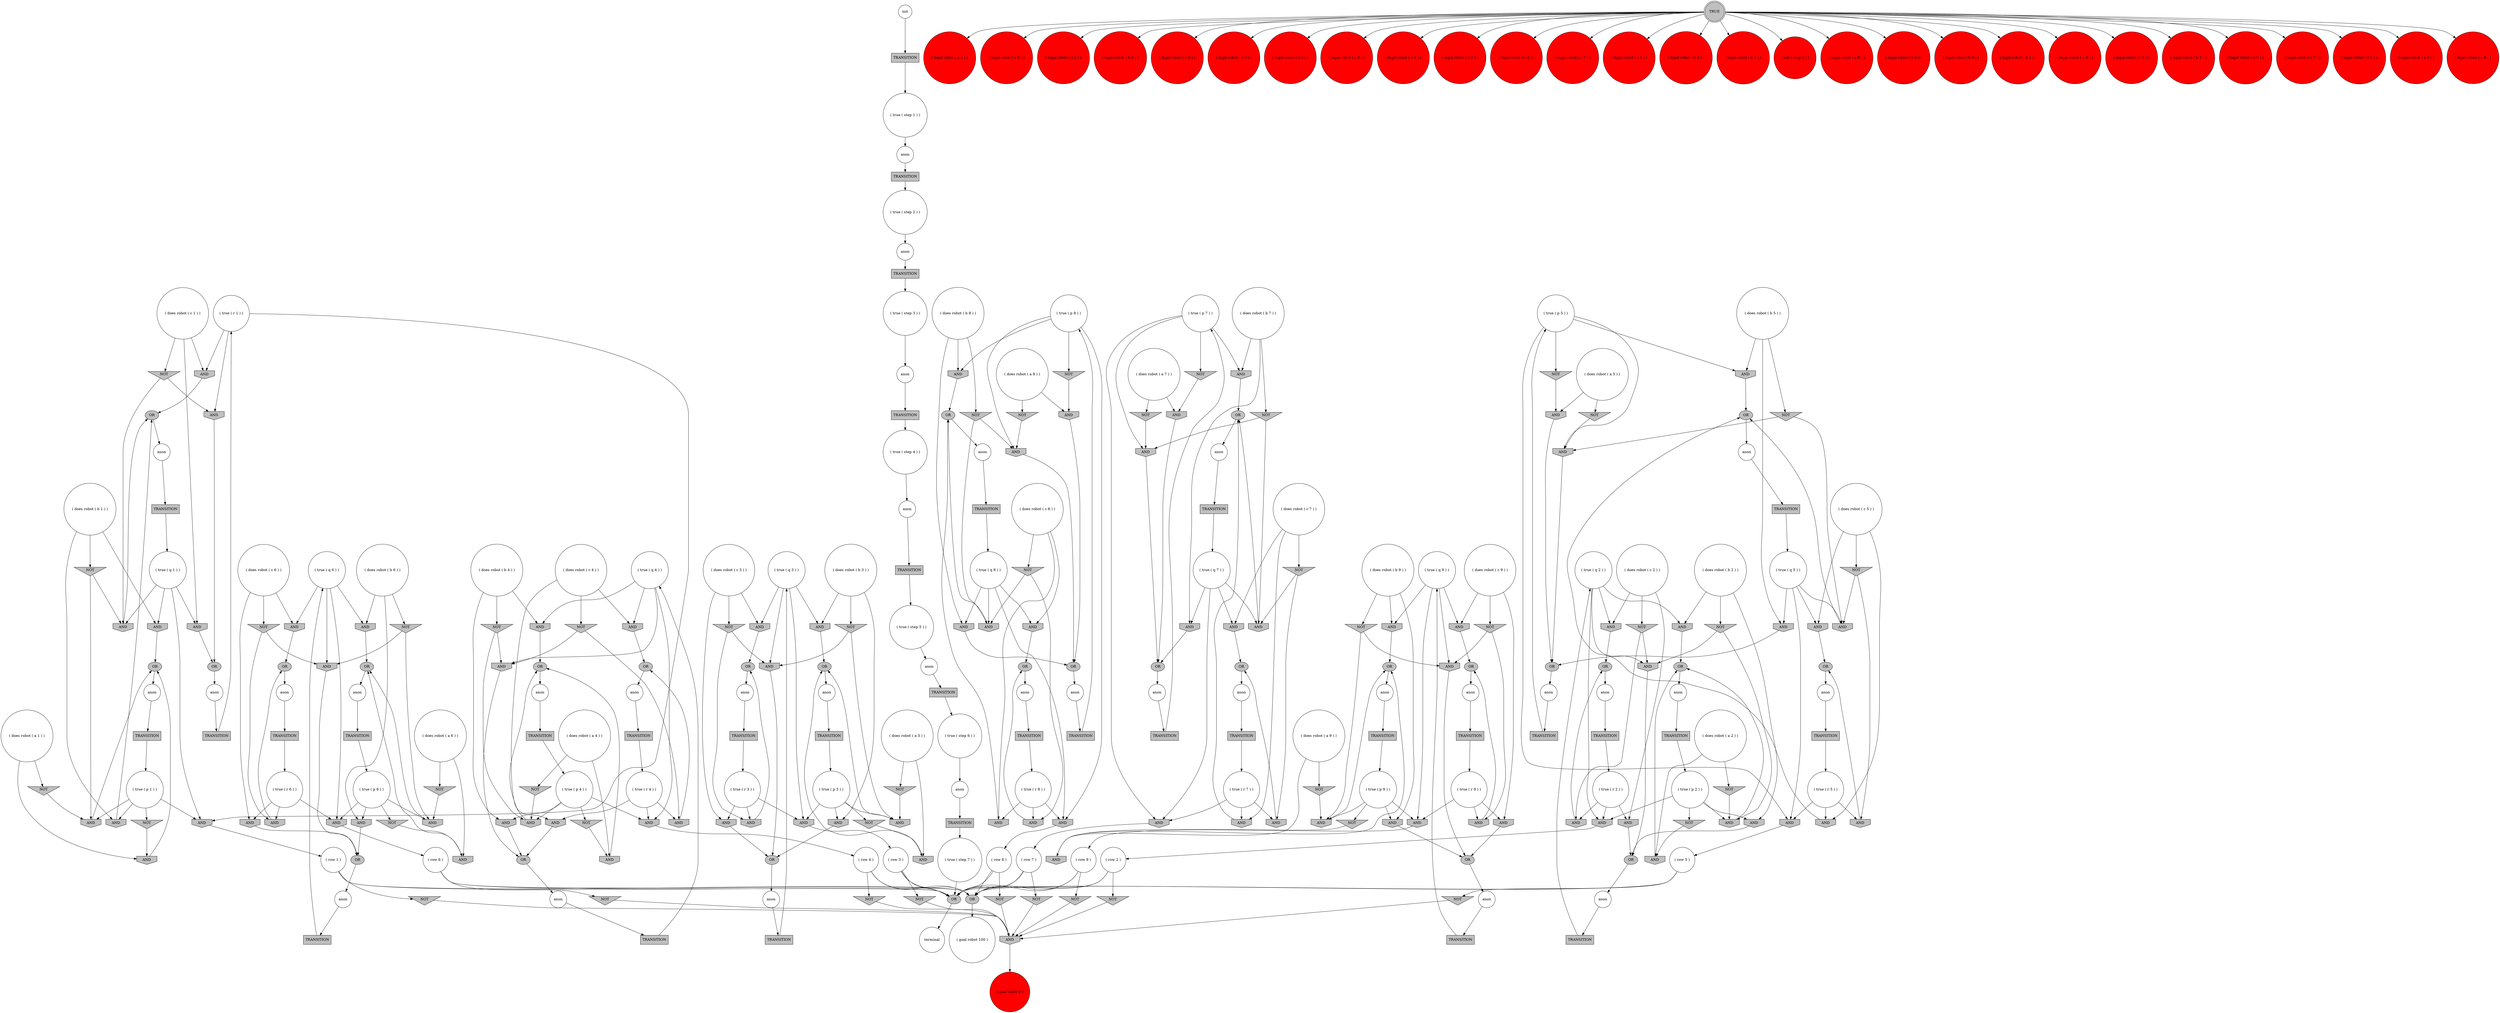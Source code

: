 digraph propNet
{
	"@5d4aa6eb"[shape=circle, style= filled, fillcolor=white, label="( row 5 )"]; "@5d4aa6eb"->"@40c05c4e"; "@5d4aa6eb"->"@7d87f4ae"; "@5d4aa6eb"->"@7a12f9e9"; 
	"@43c58c4a"[shape=circle, style= filled, fillcolor=white, label="( true ( step 7 ) )"]; "@43c58c4a"->"@7d87f4ae"; 
	"@69492aff"[shape=invhouse, style= filled, fillcolor=grey, label="AND"]; "@69492aff"->"@7071dec8"; 
	"@1b3c0cef"[shape=invhouse, style= filled, fillcolor=grey, label="AND"]; "@1b3c0cef"->"@241ecdba"; 
	"@3752ce1"[shape=circle, style= filled, fillcolor=white, label="( does robot ( c 2 ) )"]; "@3752ce1"->"@6febaa03"; "@3752ce1"->"@51f85b2a"; "@3752ce1"->"@1b3c0cef"; 
	"@42b34fdc"[shape=circle, style= filled, fillcolor=white, label="( true ( q 4 ) )"]; "@42b34fdc"->"@6b3f07fd"; "@42b34fdc"->"@32f514f3"; "@42b34fdc"->"@726fc417"; "@42b34fdc"->"@3bcd6b3c"; 
	"@5ce1b4d5"[shape=circle, style= filled, fillcolor=white, label="anon"]; "@5ce1b4d5"->"@40757f83"; 
	"@5aae26cd"[shape=invtriangle, style= filled, fillcolor=grey, label="NOT"]; "@5aae26cd"->"@6917f91d"; 
	"@776ebe1"[shape=invtriangle, style= filled, fillcolor=grey, label="NOT"]; "@776ebe1"->"@1078049b"; "@776ebe1"->"@4e7fcee1"; 
	"@71e7c512"[shape=circle, style= filled, fillcolor=white, label="( does robot ( b 9 ) )"]; "@71e7c512"->"@66273b96"; "@71e7c512"->"@5260ad98"; "@71e7c512"->"@32d9b0d2"; 
	"@153b8425"[shape=invhouse, style= filled, fillcolor=grey, label="AND"]; "@153b8425"->"@3f83dcf3"; 
	"@870798c"[shape=box, style= filled, fillcolor=grey, label="TRANSITION"]; "@870798c"->"@464d022d"; 
	"@6e0a5ea9"[shape=circle, style= filled, fillcolor=white, label="( true ( r 6 ) )"]; "@6e0a5ea9"->"@40d5b649"; "@6e0a5ea9"->"@570dc89e"; "@6e0a5ea9"->"@109a14ca"; 
	"@aaa517"[shape=circle, style= filled, fillcolor=red, label="( legal robot ( a 4 ) )"]; 
	"@273b5b2a"[shape=circle, style= filled, fillcolor=white, label="( true ( q 9 ) )"]; "@273b5b2a"->"@5d3468fd"; "@273b5b2a"->"@7c584ba"; "@273b5b2a"->"@1fb4a84"; "@273b5b2a"->"@32d9b0d2"; 
	"@bd5691a"[shape=invhouse, style= filled, fillcolor=grey, label="AND"]; "@bd5691a"->"@6e8ae6e4"; 
	"@7f36f852"[shape=invhouse, style= filled, fillcolor=grey, label="AND"]; "@7f36f852"->"@19d81df3"; 
	"@1fdb6a20"[shape=ellipse, style= filled, fillcolor=grey, label="OR"]; "@1fdb6a20"->"@7e146b36"; 
	"@63dc7d3a"[shape=ellipse, style= filled, fillcolor=grey, label="OR"]; "@63dc7d3a"->"@20a19e0e"; 
	"@421aaa49"[shape=box, style= filled, fillcolor=grey, label="TRANSITION"]; "@421aaa49"->"@63f34710"; 
	"@241236f4"[shape=circle, style= filled, fillcolor=white, label="( true ( p 4 ) )"]; "@241236f4"->"@18b44ce0"; "@241236f4"->"@32f514f3"; "@241236f4"->"@27d5dfac"; "@241236f4"->"@372b2a85"; 
	"@6209980a"[shape=circle, style= filled, fillcolor=red, label="( legal robot ( a 3 ) )"]; 
	"@7b0b43f"[shape=circle, style= filled, fillcolor=red, label="( legal robot ( a 2 ) )"]; 
	"@103bdaa8"[shape=box, style= filled, fillcolor=grey, label="TRANSITION"]; "@103bdaa8"->"@1da0b066"; 
	"@78575054"[shape=circle, style= filled, fillcolor=white, label="( row 7 )"]; "@78575054"->"@1bb8fc63"; "@78575054"->"@7d87f4ae"; "@78575054"->"@7a12f9e9"; 
	"@2ede2c9f"[shape=invhouse, style= filled, fillcolor=grey, label="AND"]; "@2ede2c9f"->"@5d4aa6eb"; 
	"@7a12f9e9"[shape=ellipse, style= filled, fillcolor=grey, label="OR"]; "@7a12f9e9"->"@73d56e9b"; 
	"@871fa83"[shape=circle, style= filled, fillcolor=white, label="( row 1 )"]; "@871fa83"->"@43ae1811"; "@871fa83"->"@7d87f4ae"; "@871fa83"->"@7a12f9e9"; 
	"@3f253efb"[shape=box, style= filled, fillcolor=grey, label="TRANSITION"]; "@3f253efb"->"@57d9d5ff"; 
	"@4c46491b"[shape=circle, style= filled, fillcolor=red, label="( legal robot ( b 6 ) )"]; 
	"@433c8958"[shape=circle, style= filled, fillcolor=red, label="( legal robot ( a 9 ) )"]; 
	"@78849039"[shape=box, style= filled, fillcolor=grey, label="TRANSITION"]; "@78849039"->"@62765dd5"; 
	"@6e8ae6e4"[shape=ellipse, style= filled, fillcolor=grey, label="OR"]; "@6e8ae6e4"->"@613cbb6e"; 
	"@1078049b"[shape=invhouse, style= filled, fillcolor=grey, label="AND"]; "@1078049b"->"@13da6b89"; 
	"@44ebdea4"[shape=circle, style= filled, fillcolor=white, label="( does robot ( c 4 ) )"]; "@44ebdea4"->"@2aa537b3"; "@44ebdea4"->"@726fc417"; "@44ebdea4"->"@3de0b3d7"; 
	"@3ba48206"[shape=ellipse, style= filled, fillcolor=grey, label="OR"]; "@3ba48206"->"@2d547681"; 
	"@30f4def0"[shape=invhouse, style= filled, fillcolor=grey, label="AND"]; "@30f4def0"->"@4b131fe3"; 
	"@3de0b3d7"[shape=invtriangle, style= filled, fillcolor=grey, label="NOT"]; "@3de0b3d7"->"@6b3f07fd"; "@3de0b3d7"->"@20a29c3e"; 
	"@68c9f98d"[shape=circle, style= filled, fillcolor=white, label="anon"]; "@68c9f98d"->"@64a1c086"; 
	"@2d547681"[shape=circle, style= filled, fillcolor=white, label="anon"]; "@2d547681"->"@49601df2"; 
	"@36d87f9e"[shape=circle, style= filled, fillcolor=red, label="( legal robot ( c 9 ) )"]; 
	"@372b2a85"[shape=invhouse, style= filled, fillcolor=grey, label="AND"]; "@372b2a85"->"@5a3564a1"; 
	"@550a98f4"[shape=invtriangle, style= filled, fillcolor=grey, label="NOT"]; "@550a98f4"->"@58e6e45c"; "@550a98f4"->"@2abfe6ca"; 
	"@319f3410"[shape=circle, style= filled, fillcolor=white, label="anon"]; "@319f3410"->"@870798c"; 
	"@150c398c"[shape=circle, style= filled, fillcolor=white, label="( row 2 )"]; "@150c398c"->"@5aae26cd"; "@150c398c"->"@7d87f4ae"; "@150c398c"->"@7a12f9e9"; 
	"@20a19e0e"[shape=circle, style= filled, fillcolor=white, label="anon"]; "@20a19e0e"->"@47df68e4"; 
	"@74adc222"[shape=circle, style= filled, fillcolor=white, label="anon"]; "@74adc222"->"@c9eb8b5"; 
	"@e8a8eb3"[shape=invhouse, style= filled, fillcolor=grey, label="AND"]; "@e8a8eb3"->"@3f83dcf3"; 
	"@49bf36f0"[shape=invtriangle, style= filled, fillcolor=grey, label="NOT"]; "@49bf36f0"->"@109a14ca"; "@49bf36f0"->"@28afec63"; 
	"@1e7bfd80"[shape=invtriangle, style= filled, fillcolor=grey, label="NOT"]; "@1e7bfd80"->"@372b2a85"; 
	"@7e146b36"[shape=circle, style= filled, fillcolor=white, label="anon"]; "@7e146b36"->"@75883817"; 
	"@7806b6ce"[shape=circle, style= filled, fillcolor=white, label="( does robot ( b 8 ) )"]; "@7806b6ce"->"@28fb927e"; "@7806b6ce"->"@4bda87c1"; "@7806b6ce"->"@73331176"; 
	"@677d089c"[shape=circle, style= filled, fillcolor=white, label="anon"]; "@677d089c"->"@1d7d4a63"; 
	"@726fc417"[shape=invhouse, style= filled, fillcolor=grey, label="AND"]; "@726fc417"->"@41c06ed8"; 
	"@47df68e4"[shape=box, style= filled, fillcolor=grey, label="TRANSITION"]; "@47df68e4"->"@288c819b"; 
	"@79480d9a"[shape=invtriangle, style= filled, fillcolor=grey, label="NOT"]; "@79480d9a"->"@697537aa"; "@79480d9a"->"@cce6203"; 
	"@2cf8f6d0"[shape=box, style= filled, fillcolor=grey, label="TRANSITION"]; "@2cf8f6d0"->"@35194a50"; 
	"@672d5c20"[shape=invhouse, style= filled, fillcolor=grey, label="AND"]; "@672d5c20"->"@241ecdba"; 
	"@4672d9f5"[shape=invhouse, style= filled, fillcolor=grey, label="AND"]; "@4672d9f5"->"@307b6333"; 
	"@7c41a150"[shape=circle, style= filled, fillcolor=white, label="anon"]; "@7c41a150"->"@3f253efb"; 
	"@7e44a70e"[shape=circle, style= filled, fillcolor=white, label="( does robot ( a 5 ) )"]; "@7e44a70e"->"@5a8c965c"; "@7e44a70e"->"@301a0ce5"; 
	"@528fb9de"[shape=ellipse, style= filled, fillcolor=grey, label="OR"]; "@528fb9de"->"@59f3c82a"; 
	"@45fee545"[shape=circle, style= filled, fillcolor=white, label="( does robot ( c 3 ) )"]; "@45fee545"->"@1bb62bd"; "@45fee545"->"@31b37a1d"; "@45fee545"->"@1fee0e93"; 
	"@630be64b"[shape=circle, style= filled, fillcolor=white, label="( true ( p 5 ) )"]; "@630be64b"->"@223c78ba"; "@630be64b"->"@7b3aaba1"; "@630be64b"->"@2ede2c9f"; "@630be64b"->"@153b8425"; 
	"@70b02e04"[shape=invhouse, style= filled, fillcolor=grey, label="AND"]; "@70b02e04"->"@501a9177"; 
	"@418d276b"[shape=circle, style= filled, fillcolor=white, label="anon"]; "@418d276b"->"@35bcc9ae"; 
	"@c9eb8b5"[shape=box, style= filled, fillcolor=grey, label="TRANSITION"]; "@c9eb8b5"->"@1ca530d6"; 
	"@659a1780"[shape=ellipse, style= filled, fillcolor=grey, label="OR"]; "@659a1780"->"@677d089c"; 
	"@33d15244"[shape=doublecircle, style= filled, fillcolor=grey, label="TRUE"]; "@33d15244"->"@36d87f9e"; "@33d15244"->"@5b3dcede"; "@33d15244"->"@455e051a"; "@33d15244"->"@63dceace"; "@33d15244"->"@1fa1118a"; "@33d15244"->"@aaa517"; "@33d15244"->"@4404cae8"; "@33d15244"->"@3fa27a33"; "@33d15244"->"@57955f46"; "@33d15244"->"@4655af22"; "@33d15244"->"@3590a2c8"; "@33d15244"->"@737008ef"; "@33d15244"->"@4582789c"; "@33d15244"->"@6209980a"; "@33d15244"->"@7b0b43f"; "@33d15244"->"@2bdf228e"; "@33d15244"->"@2aaf13f1"; "@33d15244"->"@235d0541"; "@33d15244"->"@1ab38813"; "@33d15244"->"@16a5683b"; "@33d15244"->"@3004008a"; "@33d15244"->"@1a69b2bc"; "@33d15244"->"@4c46491b"; "@33d15244"->"@433c8958"; "@33d15244"->"@78bc6d6a"; "@33d15244"->"@56bf7ca6"; "@33d15244"->"@3cbbad9a"; "@33d15244"->"@fa21996"; 
	"@1bb62bd"[shape=invhouse, style= filled, fillcolor=grey, label="AND"]; "@1bb62bd"->"@659a1780"; 
	"@20a29c3e"[shape=invhouse, style= filled, fillcolor=grey, label="AND"]; "@20a29c3e"->"@41c06ed8"; 
	"@464d022d"[shape=circle, style= filled, fillcolor=white, label="( true ( q 6 ) )"]; "@464d022d"->"@570dc89e"; "@464d022d"->"@3b65b4e3"; "@464d022d"->"@28afec63"; "@464d022d"->"@75941297"; 
	"@1595f1bb"[shape=invhouse, style= filled, fillcolor=grey, label="AND"]; "@1595f1bb"->"@38c5caeb"; 
	"@290aeb2b"[shape=invtriangle, style= filled, fillcolor=grey, label="NOT"]; "@290aeb2b"->"@320d8abc"; "@290aeb2b"->"@bd5691a"; 
	"@4444b7"[shape=circle, style= filled, fillcolor=white, label="anon"]; "@4444b7"->"@62069284"; 
	"@223c78ba"[shape=invtriangle, style= filled, fillcolor=grey, label="NOT"]; "@223c78ba"->"@301a0ce5"; 
	"@7b3aaba1"[shape=invhouse, style= filled, fillcolor=grey, label="AND"]; "@7b3aaba1"->"@13da6b89"; 
	"@320d8abc"[shape=invhouse, style= filled, fillcolor=grey, label="AND"]; "@320d8abc"->"@19d81df3"; 
	"@28fb927e"[shape=invhouse, style= filled, fillcolor=grey, label="AND"]; "@28fb927e"->"@4b131fe3"; 
	"@7071dec8"[shape=ellipse, style= filled, fillcolor=grey, label="OR"]; "@7071dec8"->"@43d95624"; 
	"@2731370f"[shape=circle, style= filled, fillcolor=white, label="( does robot ( a 3 ) )"]; "@2731370f"->"@1595f1bb"; "@2731370f"->"@4b6d9188"; 
	"@42b0c2a1"[shape=ellipse, style= filled, fillcolor=grey, label="OR"]; "@42b0c2a1"->"@62b9fa3b"; 
	"@1b4656aa"[shape=invhouse, style= filled, fillcolor=grey, label="AND"]; "@1b4656aa"->"@24ecb9e0"; 
	"@49601df2"[shape=box, style= filled, fillcolor=grey, label="TRANSITION"]; "@49601df2"->"@1cd459c4"; 
	"@7463db7e"[shape=box, style= filled, fillcolor=grey, label="TRANSITION"]; "@7463db7e"->"@59660455"; 
	"@40ad48a1"[shape=circle, style= filled, fillcolor=white, label="anon"]; "@40ad48a1"->"@7463db7e"; 
	"@57d9d5ff"[shape=circle, style= filled, fillcolor=white, label="( true ( p 8 ) )"]; "@57d9d5ff"->"@28fb927e"; "@57d9d5ff"->"@1e708568"; "@57d9d5ff"->"@4e5ef4c3"; "@57d9d5ff"->"@1dbf9510"; 
	"@36b492ec"[shape=circle, style= filled, fillcolor=white, label="( true ( step 4 ) )"]; "@36b492ec"->"@4ceddac6"; 
	"@2d97ee0f"[shape=invhouse, style= filled, fillcolor=grey, label="AND"]; "@2d97ee0f"->"@659a1780"; 
	"@7d5cda11"[shape=box, style= filled, fillcolor=grey, label="TRANSITION"]; "@7d5cda11"->"@6e584751"; 
	"@5e69cd5e"[shape=invhouse, style= filled, fillcolor=grey, label="AND"]; "@5e69cd5e"->"@1a17036c"; 
	"@731a2fae"[shape=circle, style= filled, fillcolor=white, label="( row 6 )"]; "@731a2fae"->"@14ec2618"; "@731a2fae"->"@7d87f4ae"; "@731a2fae"->"@7a12f9e9"; 
	"@1d7d4a63"[shape=box, style= filled, fillcolor=grey, label="TRANSITION"]; "@1d7d4a63"->"@617e38e9"; 
	"@28afec63"[shape=invhouse, style= filled, fillcolor=grey, label="AND"]; "@28afec63"->"@24ecb9e0"; 
	"@4718cbff"[shape=box, style= filled, fillcolor=grey, label="TRANSITION"]; "@4718cbff"->"@cbcbf2"; 
	"@60ace515"[shape=circle, style= filled, fillcolor=white, label="( row 4 )"]; "@60ace515"->"@1e0882c1"; "@60ace515"->"@7d87f4ae"; "@60ace515"->"@7a12f9e9"; 
	"@a632536"[shape=circle, style= filled, fillcolor=white, label="( does robot ( a 1 ) )"]; "@a632536"->"@277f94ef"; "@a632536"->"@2efd9584"; 
	"@66d9e68"[shape=invtriangle, style= filled, fillcolor=grey, label="NOT"]; "@66d9e68"->"@7e161f68"; "@66d9e68"->"@6bac124"; 
	"@30ec97fc"[shape=circle, style= filled, fillcolor=white, label="anon"]; "@30ec97fc"->"@103bdaa8"; 
	"@5e3fee22"[shape=invtriangle, style= filled, fillcolor=grey, label="NOT"]; "@5e3fee22"->"@6b3f07fd"; "@5e3fee22"->"@372b2a85"; 
	"@bf11288"[shape=invtriangle, style= filled, fillcolor=grey, label="NOT"]; "@bf11288"->"@70b02e04"; "@bf11288"->"@7ff7a4d7"; 
	"@876a167"[shape=invhouse, style= filled, fillcolor=grey, label="AND"]; "@876a167"->"@16aed816"; 
	"@1b1e4cd5"[shape=circle, style= filled, fillcolor=white, label="anon"]; "@1b1e4cd5"->"@78849039"; 
	"@22d13409"[shape=invhouse, style= filled, fillcolor=grey, label="AND"]; "@22d13409"->"@42b0c2a1"; 
	"@277f94ef"[shape=invtriangle, style= filled, fillcolor=grey, label="NOT"]; "@277f94ef"->"@bd5691a"; 
	"@7bfbde18"[shape=circle, style= filled, fillcolor=white, label="( true ( step 5 ) )"]; "@7bfbde18"->"@728dc344"; 
	"@cbcbf2"[shape=circle, style= filled, fillcolor=white, label="( true ( q 8 ) )"]; "@cbcbf2"->"@697537aa"; "@cbcbf2"->"@4bda87c1"; "@cbcbf2"->"@49e55bb3"; "@cbcbf2"->"@4e5ef4c3"; 
	"@38583e4a"[shape=invhouse, style= filled, fillcolor=grey, label="AND"]; "@38583e4a"->"@63854b3a"; 
	"@209d07bc"[shape=invtriangle, style= filled, fillcolor=grey, label="NOT"]; "@209d07bc"->"@2566d85e"; 
	"@3bcd6b3c"[shape=invhouse, style= filled, fillcolor=grey, label="AND"]; "@3bcd6b3c"->"@5a3564a1"; 
	"@301a0ce5"[shape=invhouse, style= filled, fillcolor=grey, label="AND"]; "@301a0ce5"->"@3f83dcf3"; 
	"@4d3f7c7b"[shape=invhouse, style= filled, fillcolor=grey, label="AND"]; "@4d3f7c7b"->"@3b0cb2cb"; 
	"@7d68e09a"[shape=circle, style= filled, fillcolor=white, label="anon"]; "@7d68e09a"->"@3766d107"; 
	"@7418cbbd"[shape=circle, style= filled, fillcolor=white, label="( true ( r 8 ) )"]; "@7418cbbd"->"@cce6203"; "@7418cbbd"->"@30f4def0"; "@7418cbbd"->"@4e5ef4c3"; 
	"@32d9b0d2"[shape=invhouse, style= filled, fillcolor=grey, label="AND"]; "@32d9b0d2"->"@1fdb6a20"; 
	"@1bb8fc63"[shape=invtriangle, style= filled, fillcolor=grey, label="NOT"]; "@1bb8fc63"->"@6917f91d"; 
	"@4e5ef4c3"[shape=invhouse, style= filled, fillcolor=grey, label="AND"]; "@4e5ef4c3"->"@7358a61e"; 
	"@fa21996"[shape=circle, style= filled, fillcolor=red, label="( legal robot ( c 8 ) )"]; 
	"@66273b96"[shape=invhouse, style= filled, fillcolor=grey, label="AND"]; "@66273b96"->"@3b0cb2cb"; 
	"@497ebb6c"[shape=circle, style= filled, fillcolor=white, label="( true ( r 7 ) )"]; "@497ebb6c"->"@70b02e04"; "@497ebb6c"->"@394db297"; "@497ebb6c"->"@18c4074f"; 
	"@6917f91d"[shape=invhouse, style= filled, fillcolor=grey, label="AND"]; "@6917f91d"->"@1bcac9ea"; 
	"@1a17036c"[shape=ellipse, style= filled, fillcolor=grey, label="OR"]; "@1a17036c"->"@5ce1b4d5"; 
	"@7358a61e"[shape=circle, style= filled, fillcolor=white, label="( row 8 )"]; "@7358a61e"->"@dc1d5cd"; "@7358a61e"->"@7d87f4ae"; "@7358a61e"->"@7a12f9e9"; 
	"@5497b480"[shape=invhouse, style= filled, fillcolor=grey, label="AND"]; "@5497b480"->"@3ba48206"; 
	"@6822f942"[shape=circle, style= filled, fillcolor=white, label="anon"]; "@6822f942"->"@22758f08"; 
	"@625480dc"[shape=circle, style= filled, fillcolor=white, label="anon"]; "@625480dc"->"@2cf8f6d0"; 
	"@13da6b89"[shape=ellipse, style= filled, fillcolor=grey, label="OR"]; "@13da6b89"->"@68c9f98d"; 
	"@d13e8c1"[shape=box, style= filled, fillcolor=grey, label="TRANSITION"]; "@d13e8c1"->"@3576465f"; 
	"@2f1829b8"[shape=circle, style= filled, fillcolor=white, label="( does robot ( a 8 ) )"]; "@2f1829b8"->"@6d467e74"; "@2f1829b8"->"@7320df86"; 
	"@31b37a1d"[shape=invtriangle, style= filled, fillcolor=grey, label="NOT"]; "@31b37a1d"->"@7e161f68"; "@31b37a1d"->"@2d97ee0f"; 
	"@1fb4a84"[shape=invhouse, style= filled, fillcolor=grey, label="AND"]; "@1fb4a84"->"@aefd4fb"; 
	"@3fa27a33"[shape=circle, style= filled, fillcolor=red, label="( legal robot ( c 7 ) )"]; 
	"@540167e4"[shape=box, style= filled, fillcolor=grey, label="TRANSITION"]; "@540167e4"->"@43c58c4a"; 
	"@75941297"[shape=invhouse, style= filled, fillcolor=grey, label="AND"]; "@75941297"->"@1a17036c"; 
	"@2415f18c"[shape=circle, style= filled, fillcolor=white, label="( does robot ( c 1 ) )"]; "@2415f18c"->"@600a05f6"; "@2415f18c"->"@55a632f5"; "@2415f18c"->"@5cb7c1d2"; 
	"@6a1ef618"[shape=circle, style= filled, fillcolor=white, label="anon"]; "@6a1ef618"->"@284bd4d2"; 
	"@3071681"[shape=circle, style= filled, fillcolor=white, label="( does robot ( a 7 ) )"]; "@3071681"->"@86ab0b2"; "@3071681"->"@2566d85e"; 
	"@43e3a075"[shape=invtriangle, style= filled, fillcolor=grey, label="NOT"]; "@43e3a075"->"@1078049b"; "@43e3a075"->"@153b8425"; 
	"@3590a2c8"[shape=circle, style= filled, fillcolor=red, label="( legal robot ( b 7 ) )"]; 
	"@4582789c"[shape=circle, style= filled, fillcolor=red, label="( legal robot ( a 8 ) )"]; 
	"@2029a303"[shape=invhouse, style= filled, fillcolor=grey, label="AND"]; "@2029a303"->"@871fa83"; 
	"@7c584ba"[shape=invhouse, style= filled, fillcolor=grey, label="AND"]; "@7c584ba"->"@7071dec8"; 
	"@62069284"[shape=box, style= filled, fillcolor=grey, label="TRANSITION"]; "@62069284"->"@497ebb6c"; 
	"@1012b0ab"[shape=circle, style= filled, fillcolor=white, label="anon"]; "@1012b0ab"->"@d13e8c1"; 
	"@6abc0896"[shape=invhouse, style= filled, fillcolor=grey, label="AND"]; "@6abc0896"->"@6e8ae6e4"; 
	"@63854b3a"[shape=circle, style= filled, fillcolor=white, label="( row 3 )"]; "@63854b3a"->"@5f758b3d"; "@63854b3a"->"@7d87f4ae"; "@63854b3a"->"@7a12f9e9"; 
	"@43ae1811"[shape=invtriangle, style= filled, fillcolor=grey, label="NOT"]; "@43ae1811"->"@6917f91d"; 
	"@54929696"[shape=circle, style= filled, fillcolor=white, label="anon"]; "@54929696"->"@4718cbff"; 
	"@49e55bb3"[shape=invhouse, style= filled, fillcolor=grey, label="AND"]; "@49e55bb3"->"@71a67848"; 
	"@1ab38813"[shape=circle, style= filled, fillcolor=red, label="( legal robot ( a 6 ) )"]; 
	"@49250068"[shape=invhouse, style= filled, fillcolor=grey, label="AND"]; "@49250068"->"@1fdb6a20"; 
	"@6b3f07fd"[shape=invhouse, style= filled, fillcolor=grey, label="AND"]; "@6b3f07fd"->"@528fb9de"; 
	"@19d81df3"[shape=ellipse, style= filled, fillcolor=grey, label="OR"]; "@19d81df3"->"@3b9649c6"; 
	"@1a69b2bc"[shape=circle, style= filled, fillcolor=red, label="( legal robot ( b 9 ) )"]; 
	"@5d3468fd"[shape=invhouse, style= filled, fillcolor=grey, label="AND"]; "@5d3468fd"->"@3b0cb2cb"; 
	"@7b0250db"[shape=invtriangle, style= filled, fillcolor=grey, label="NOT"]; "@7b0250db"->"@2abfe6ca"; 
	"@58c0897c"[shape=invtriangle, style= filled, fillcolor=grey, label="NOT"]; "@58c0897c"->"@48825969"; 
	"@6dbbe03c"[shape=circle, style= filled, fillcolor=white, label="( does robot ( c 7 ) )"]; "@6dbbe03c"->"@21d20d34"; "@6dbbe03c"->"@bf11288"; "@6dbbe03c"->"@18c4074f"; 
	"@78bc6d6a"[shape=circle, style= filled, fillcolor=red, label="( legal robot ( a 7 ) )"]; 
	"@5ed7e698"[shape=circle, style= filled, fillcolor=white, label="( does robot ( b 1 ) )"]; "@5ed7e698"->"@290aeb2b"; "@5ed7e698"->"@6abc0896"; "@5ed7e698"->"@7f36f852"; 
	"@5a8c965c"[shape=invtriangle, style= filled, fillcolor=grey, label="NOT"]; "@5a8c965c"->"@153b8425"; 
	"@5f758b3d"[shape=invtriangle, style= filled, fillcolor=grey, label="NOT"]; "@5f758b3d"->"@6917f91d"; 
	"@7f9bad2e"[shape=circle, style= filled, fillcolor=white, label="anon"]; "@7f9bad2e"->"@2649f120"; 
	"@613cbb6e"[shape=circle, style= filled, fillcolor=white, label="anon"]; "@613cbb6e"->"@1615dd9c"; 
	"@1615dd9c"[shape=box, style= filled, fillcolor=grey, label="TRANSITION"]; "@1615dd9c"->"@4ca16872"; 
	"@2a73d9a2"[shape=box, style= filled, fillcolor=grey, label="TRANSITION"]; "@2a73d9a2"->"@6e0a5ea9"; 
	"@64a1c086"[shape=box, style= filled, fillcolor=grey, label="TRANSITION"]; "@64a1c086"->"@10508cb2"; 
	"@59f3c82a"[shape=circle, style= filled, fillcolor=white, label="anon"]; "@59f3c82a"->"@a813ba9"; 
	"@a813ba9"[shape=box, style= filled, fillcolor=grey, label="TRANSITION"]; "@a813ba9"->"@42b34fdc"; 
	"@5aa62756"[shape=invtriangle, style= filled, fillcolor=grey, label="NOT"]; "@5aa62756"->"@49250068"; 
	"@63f34710"[shape=circle, style= filled, fillcolor=white, label="( true ( r 9 ) )"]; "@63f34710"->"@1fb4a84"; "@63f34710"->"@69492aff"; "@63f34710"->"@4d3f7c7b"; 
	"@35bcc9ae"[shape=box, style= filled, fillcolor=grey, label="TRANSITION"]; "@35bcc9ae"->"@69180030"; 
	"@7a934832"[shape=circle, style= filled, fillcolor=white, label="anon"]; "@7a934832"->"@540167e4"; 
	"@3f83dcf3"[shape=ellipse, style= filled, fillcolor=grey, label="OR"]; "@3f83dcf3"->"@6a1ef618"; 
	"@499053eb"[shape=box, style= filled, fillcolor=grey, label="TRANSITION"]; "@499053eb"->"@5392743"; 
	"@26b48537"[shape=invtriangle, style= filled, fillcolor=grey, label="NOT"]; "@26b48537"->"@1595f1bb"; 
	"@21d20d34"[shape=invhouse, style= filled, fillcolor=grey, label="AND"]; "@21d20d34"->"@501a9177"; 
	"@65bc21af"[shape=circle, style= filled, fillcolor=white, label="( does robot ( a 9 ) )"]; "@65bc21af"->"@48825969"; "@65bc21af"->"@5aa62756"; 
	"@1ca530d6"[shape=circle, style= filled, fillcolor=white, label="( true ( r 1 ) )"]; "@1ca530d6"->"@4672d9f5"; "@1ca530d6"->"@2029a303"; "@1ca530d6"->"@5cb7c1d2"; 
	"@1fa1118a"[shape=circle, style= filled, fillcolor=red, label="( legal robot ( c 2 ) )"]; 
	"@5d811d55"[shape=invhouse, style= filled, fillcolor=grey, label="AND"]; "@5d811d55"->"@38c5caeb"; 
	"@3766d107"[shape=box, style= filled, fillcolor=grey, label="TRANSITION"]; "@3766d107"->"@1d5698d"; 
	"@73d56e9b"[shape=circle, style= filled, fillcolor=white, label="( goal robot 100 )"]; 
	"@4404cae8"[shape=circle, style= filled, fillcolor=red, label="( legal robot ( c 6 ) )"]; 
	"@6bac124"[shape=invhouse, style= filled, fillcolor=grey, label="AND"]; "@6bac124"->"@38c5caeb"; 
	"@57955f46"[shape=circle, style= filled, fillcolor=red, label="( legal robot ( c 4 ) )"]; 
	"@3b65b4e3"[shape=invhouse, style= filled, fillcolor=grey, label="AND"]; "@3b65b4e3"->"@4302667"; 
	"@69f440e7"[shape=invtriangle, style= filled, fillcolor=grey, label="NOT"]; "@69f440e7"->"@22d13409"; 
	"@3dc404bb"[shape=ellipse, style= filled, fillcolor=grey, label="OR"]; "@3dc404bb"->"@1012b0ab"; 
	"@5392743"[shape=circle, style= filled, fillcolor=white, label="( true ( step 6 ) )"]; "@5392743"->"@7a934832"; 
	"@737008ef"[shape=circle, style= filled, fillcolor=red, label="( init ( step 1 ) )"]; 
	"@10508cb2"[shape=circle, style= filled, fillcolor=white, label="( true ( q 5 ) )"]; "@10508cb2"->"@e8a8eb3"; "@10508cb2"->"@5497b480"; "@10508cb2"->"@1078049b"; "@10508cb2"->"@2ede2c9f"; 
	"@2bdf228e"[shape=circle, style= filled, fillcolor=red, label="( legal robot ( b 8 ) )"]; 
	"@51f85b2a"[shape=invhouse, style= filled, fillcolor=grey, label="AND"]; "@51f85b2a"->"@64ae8431"; 
	"@35194a50"[shape=circle, style= filled, fillcolor=white, label="( true ( q 2 ) )"]; "@35194a50"->"@4274bced"; "@35194a50"->"@51f85b2a"; "@35194a50"->"@58e6e45c"; "@35194a50"->"@12429c89"; 
	"@7ff7a4d7"[shape=invhouse, style= filled, fillcolor=grey, label="AND"]; "@7ff7a4d7"->"@3dc404bb"; 
	"@16a5683b"[shape=circle, style= filled, fillcolor=red, label="( legal robot ( c 5 ) )"]; 
	"@1cd459c4"[shape=circle, style= filled, fillcolor=white, label="( true ( r 5 ) )"]; "@1cd459c4"->"@10515062"; "@1cd459c4"->"@2ede2c9f"; "@1cd459c4"->"@4e7fcee1"; 
	"@54af4cba"[shape=circle, style= filled, fillcolor=white, label="( does robot ( a 2 ) )"]; "@54af4cba"->"@22d13409"; "@54af4cba"->"@7b0250db"; 
	"@48825969"[shape=invhouse, style= filled, fillcolor=grey, label="AND"]; "@48825969"->"@1fdb6a20"; 
	"@307b6333"[shape=ellipse, style= filled, fillcolor=grey, label="OR"]; "@307b6333"->"@74adc222"; 
	"@30bb8cc9"[shape=invtriangle, style= filled, fillcolor=grey, label="NOT"]; "@30bb8cc9"->"@6917f91d"; 
	"@32eaf0d7"[shape=invtriangle, style= filled, fillcolor=grey, label="NOT"]; "@32eaf0d7"->"@5e69cd5e"; "@32eaf0d7"->"@28afec63"; 
	"@6e584751"[shape=circle, style= filled, fillcolor=white, label="( true ( step 3 ) )"]; "@6e584751"->"@7f9bad2e"; 
	"@56bf7ca6"[shape=circle, style= filled, fillcolor=red, label="( legal robot ( b 5 ) )"]; 
	"@18c4074f"[shape=invhouse, style= filled, fillcolor=grey, label="AND"]; "@18c4074f"->"@3dc404bb"; 
	"@5260ad98"[shape=invtriangle, style= filled, fillcolor=grey, label="NOT"]; "@5260ad98"->"@5d3468fd"; "@5260ad98"->"@49250068"; 
	"@41c06ed8"[shape=ellipse, style= filled, fillcolor=grey, label="OR"]; "@41c06ed8"->"@40ad48a1"; 
	"@3409f0cb"[shape=circle, style= filled, fillcolor=white, label="( does robot ( a 4 ) )"]; "@3409f0cb"->"@4a4fa9a2"; "@3409f0cb"->"@1e7bfd80"; 
	"@55910e83"[shape=circle, style= filled, fillcolor=white, label="( true ( step 1 ) )"]; "@55910e83"->"@1b1e4cd5"; 
	"@697537aa"[shape=invhouse, style= filled, fillcolor=grey, label="AND"]; "@697537aa"->"@4b131fe3"; 
	"@4bda87c1"[shape=invhouse, style= filled, fillcolor=grey, label="AND"]; "@4bda87c1"->"@7cee3a7b"; 
	"@4274bced"[shape=invhouse, style= filled, fillcolor=grey, label="AND"]; "@4274bced"->"@150c398c"; 
	"@1bd53074"[shape=box, style= filled, fillcolor=grey, label="TRANSITION"]; "@1bd53074"->"@241236f4"; 
	"@455e051a"[shape=circle, style= filled, fillcolor=red, label="( legal robot ( c 3 ) )"]; 
	"@eb293e0"[shape=circle, style= filled, fillcolor=white, label="( does robot ( c 6 ) )"]; "@eb293e0"->"@40d5b649"; "@eb293e0"->"@49bf36f0"; "@eb293e0"->"@3b65b4e3"; 
	"@6d467e74"[shape=invhouse, style= filled, fillcolor=grey, label="AND"]; "@6d467e74"->"@7cee3a7b"; 
	"@1e0882c1"[shape=invtriangle, style= filled, fillcolor=grey, label="NOT"]; "@1e0882c1"->"@6917f91d"; 
	"@78d03bab"[shape=invtriangle, style= filled, fillcolor=grey, label="NOT"]; "@78d03bab"->"@2efd9584"; 
	"@62b9fa3b"[shape=circle, style= filled, fillcolor=white, label="anon"]; "@62b9fa3b"->"@5af0d263"; 
	"@5ab551af"[shape=invhouse, style= filled, fillcolor=grey, label="AND"]; "@5ab551af"->"@3dc404bb"; 
	"@1bcac9ea"[shape=circle, style= filled, fillcolor=red, label="( goal robot 0 )"]; 
	"@1dbf9510"[shape=invhouse, style= filled, fillcolor=grey, label="AND"]; "@1dbf9510"->"@7cee3a7b"; 
	"@4655af22"[shape=circle, style= filled, fillcolor=red, label="( legal robot ( b 4 ) )"]; 
	"@284bd4d2"[shape=box, style= filled, fillcolor=grey, label="TRANSITION"]; "@284bd4d2"->"@630be64b"; 
	"@1d5698d"[shape=circle, style= filled, fillcolor=white, label="( true ( r 2 ) )"]; "@1d5698d"->"@4274bced"; "@1d5698d"->"@1b3c0cef"; "@1d5698d"->"@6392f558"; 
	"@600a05f6"[shape=invtriangle, style= filled, fillcolor=grey, label="NOT"]; "@600a05f6"->"@4672d9f5"; "@600a05f6"->"@320d8abc"; 
	"@2aaf13f1"[shape=circle, style= filled, fillcolor=red, label="( legal robot ( b 2 ) )"]; 
	"@73331176"[shape=invtriangle, style= filled, fillcolor=grey, label="NOT"]; "@73331176"->"@697537aa"; "@73331176"->"@1dbf9510"; 
	"@75293656"[shape=circle, style= filled, fillcolor=white, label="anon"]; "@75293656"->"@2a73d9a2"; 
	"@245e7588"[shape=circle, style= filled, fillcolor=white, label="( does robot ( b 7 ) )"]; "@245e7588"->"@14767a6f"; "@245e7588"->"@5ab551af"; "@245e7588"->"@876a167"; 
	"@3576465f"[shape=circle, style= filled, fillcolor=white, label="( true ( q 7 ) )"]; "@3576465f"->"@21d20d34"; "@3576465f"->"@394db297"; "@3576465f"->"@7ff7a4d7"; "@3576465f"->"@876a167"; 
	"@12429c89"[shape=invhouse, style= filled, fillcolor=grey, label="AND"]; "@12429c89"->"@42b0c2a1"; 
	"@4a4fa9a2"[shape=invhouse, style= filled, fillcolor=grey, label="AND"]; "@4a4fa9a2"->"@5a3564a1"; 
	"@288c819b"[shape=circle, style= filled, fillcolor=white, label="( true ( q 3 ) )"]; "@288c819b"->"@1bb62bd"; "@288c819b"->"@5d811d55"; "@288c819b"->"@7e161f68"; "@288c819b"->"@38583e4a"; 
	"@47ace768"[shape=circle, style= filled, fillcolor=white, label="( does robot ( b 3 ) )"]; "@47ace768"->"@5d811d55"; "@47ace768"->"@66d9e68"; "@47ace768"->"@182eaa66"; 
	"@32f514f3"[shape=invhouse, style= filled, fillcolor=grey, label="AND"]; "@32f514f3"->"@60ace515"; 
	"@1fee0e93"[shape=invhouse, style= filled, fillcolor=grey, label="AND"]; "@1fee0e93"->"@63dc7d3a"; 
	"@1e708568"[shape=invtriangle, style= filled, fillcolor=grey, label="NOT"]; "@1e708568"->"@6d467e74"; 
	"@69180030"[shape=circle, style= filled, fillcolor=white, label="( true ( p 3 ) )"]; "@69180030"->"@38583e4a"; "@69180030"->"@6bac124"; "@69180030"->"@182eaa66"; "@69180030"->"@26b48537"; 
	"@3cbbad9a"[shape=circle, style= filled, fillcolor=red, label="( legal robot ( a 5 ) )"]; 
	"@4e7fcee1"[shape=invhouse, style= filled, fillcolor=grey, label="AND"]; "@4e7fcee1"->"@3ba48206"; 
	"@6392f558"[shape=invhouse, style= filled, fillcolor=grey, label="AND"]; "@6392f558"->"@64ae8431"; 
	"@68d10be4"[shape=circle, style= filled, fillcolor=white, label="terminal"]; 
	"@75883817"[shape=box, style= filled, fillcolor=grey, label="TRANSITION"]; "@75883817"->"@307136bc"; 
	"@2aa537b3"[shape=invhouse, style= filled, fillcolor=grey, label="AND"]; "@2aa537b3"->"@528fb9de"; 
	"@22758f08"[shape=box, style= filled, fillcolor=grey, label="TRANSITION"]; "@22758f08"->"@7418cbbd"; 
	"@7e161f68"[shape=invhouse, style= filled, fillcolor=grey, label="AND"]; "@7e161f68"->"@63dc7d3a"; 
	"@7cee3a7b"[shape=ellipse, style= filled, fillcolor=grey, label="OR"]; "@7cee3a7b"->"@7c41a150"; 
	"@5332efbc"[shape=circle, style= filled, fillcolor=white, label="( does robot ( b 2 ) )"]; "@5332efbc"->"@550a98f4"; "@5332efbc"->"@672d5c20"; "@5332efbc"->"@12429c89"; 
	"@2649f120"[shape=box, style= filled, fillcolor=grey, label="TRANSITION"]; "@2649f120"->"@36b492ec"; 
	"@4ca16872"[shape=circle, style= filled, fillcolor=white, label="( true ( p 1 ) )"]; "@4ca16872"->"@2029a303"; "@4ca16872"->"@78d03bab"; "@4ca16872"->"@bd5691a"; "@4ca16872"->"@7f36f852"; 
	"@64ae8431"[shape=ellipse, style= filled, fillcolor=grey, label="OR"]; "@64ae8431"->"@7d68e09a"; 
	"@63dceace"[shape=circle, style= filled, fillcolor=red, label="( legal robot ( a 1 ) )"]; 
	"@5cb7c1d2"[shape=invhouse, style= filled, fillcolor=grey, label="AND"]; "@5cb7c1d2"->"@19d81df3"; 
	"@dc1d5cd"[shape=invtriangle, style= filled, fillcolor=grey, label="NOT"]; "@dc1d5cd"->"@6917f91d"; 
	"@40d5b649"[shape=invhouse, style= filled, fillcolor=grey, label="AND"]; "@40d5b649"->"@24ecb9e0"; 
	"@4b131fe3"[shape=ellipse, style= filled, fillcolor=grey, label="OR"]; "@4b131fe3"->"@54929696"; 
	"@3f219e5c"[shape=box, style= filled, fillcolor=grey, label="TRANSITION"]; "@3f219e5c"->"@7bfbde18"; 
	"@30596dc"[shape=circle, style= filled, fillcolor=white, label="( does robot ( c 9 ) )"]; "@30596dc"->"@7c584ba"; "@30596dc"->"@de1b509"; "@30596dc"->"@4d3f7c7b"; 
	"@cce6203"[shape=invhouse, style= filled, fillcolor=grey, label="AND"]; "@cce6203"->"@71a67848"; 
	"@58e6e45c"[shape=invhouse, style= filled, fillcolor=grey, label="AND"]; "@58e6e45c"->"@241ecdba"; 
	"@2f7f2ae"[shape=circle, style= filled, fillcolor=white, label="( does robot ( a 6 ) )"]; "@2f7f2ae"->"@26c1e26b"; "@2f7f2ae"->"@19b4e418"; 
	"@570dc89e"[shape=invhouse, style= filled, fillcolor=grey, label="AND"]; "@570dc89e"->"@731a2fae"; 
	"@86ab0b2"[shape=invtriangle, style= filled, fillcolor=grey, label="NOT"]; "@86ab0b2"->"@6e6017e7"; 
	"@109a14ca"[shape=invhouse, style= filled, fillcolor=grey, label="AND"]; "@109a14ca"->"@4302667"; 
	"@10515062"[shape=invhouse, style= filled, fillcolor=grey, label="AND"]; "@10515062"->"@13da6b89"; 
	"@4b6d9188"[shape=invtriangle, style= filled, fillcolor=grey, label="NOT"]; "@4b6d9188"->"@6bac124"; 
	"@6e6017e7"[shape=invhouse, style= filled, fillcolor=grey, label="AND"]; "@6e6017e7"->"@16aed816"; 
	"@5650216a"[shape=invtriangle, style= filled, fillcolor=grey, label="NOT"]; "@5650216a"->"@26c1e26b"; 
	"@728dc344"[shape=circle, style= filled, fillcolor=white, label="anon"]; "@728dc344"->"@499053eb"; 
	"@de1b509"[shape=invtriangle, style= filled, fillcolor=grey, label="NOT"]; "@de1b509"->"@5d3468fd"; "@de1b509"->"@69492aff"; 
	"@62765dd5"[shape=circle, style= filled, fillcolor=white, label="( true ( step 2 ) )"]; "@62765dd5"->"@1c077cfc"; 
	"@3b0cb2cb"[shape=ellipse, style= filled, fillcolor=grey, label="OR"]; "@3b0cb2cb"->"@3eae4bb6"; 
	"@501a9177"[shape=ellipse, style= filled, fillcolor=grey, label="OR"]; "@501a9177"->"@4444b7"; 
	"@2a9e913a"[shape=circle, style= filled, fillcolor=white, label="( does robot ( b 5 ) )"]; "@2a9e913a"->"@e8a8eb3"; "@2a9e913a"->"@43e3a075"; "@2a9e913a"->"@7b3aaba1"; 
	"@40c05c4e"[shape=invtriangle, style= filled, fillcolor=grey, label="NOT"]; "@40c05c4e"->"@6917f91d"; 
	"@43d95624"[shape=circle, style= filled, fillcolor=white, label="anon"]; "@43d95624"->"@421aaa49"; 
	"@71a67848"[shape=ellipse, style= filled, fillcolor=grey, label="OR"]; "@71a67848"->"@6822f942"; 
	"@4c7e1674"[shape=circle, style= filled, fillcolor=white, label="( true ( p 2 ) )"]; "@4c7e1674"->"@4274bced"; "@4c7e1674"->"@2abfe6ca"; "@4c7e1674"->"@69f440e7"; "@4c7e1674"->"@672d5c20"; 
	"@1c5877ac"[shape=circle, style= filled, fillcolor=white, label="( does robot ( c 8 ) )"]; "@1c5877ac"->"@79480d9a"; "@1c5877ac"->"@30f4def0"; "@1c5877ac"->"@49e55bb3"; 
	"@2566d85e"[shape=invhouse, style= filled, fillcolor=grey, label="AND"]; "@2566d85e"->"@16aed816"; 
	"@5af0d263"[shape=box, style= filled, fillcolor=grey, label="TRANSITION"]; "@5af0d263"->"@4c7e1674"; 
	"@4302667"[shape=ellipse, style= filled, fillcolor=grey, label="OR"]; "@4302667"->"@75293656"; 
	"@26c1e26b"[shape=invhouse, style= filled, fillcolor=grey, label="AND"]; "@26c1e26b"->"@1a17036c"; 
	"@18b44ce0"[shape=invhouse, style= filled, fillcolor=grey, label="AND"]; "@18b44ce0"->"@528fb9de"; 
	"@27d5dfac"[shape=invtriangle, style= filled, fillcolor=grey, label="NOT"]; "@27d5dfac"->"@4a4fa9a2"; 
	"@4c50b3cf"[shape=circle, style= filled, fillcolor=white, label="( does robot ( b 6 ) )"]; "@4c50b3cf"->"@32eaf0d7"; "@4c50b3cf"->"@1b4656aa"; "@4c50b3cf"->"@75941297"; 
	"@6febaa03"[shape=invtriangle, style= filled, fillcolor=grey, label="NOT"]; "@6febaa03"->"@58e6e45c"; "@6febaa03"->"@6392f558"; 
	"@7320df86"[shape=invtriangle, style= filled, fillcolor=grey, label="NOT"]; "@7320df86"->"@1dbf9510"; 
	"@4a745a4c"[shape=circle, style= filled, fillcolor=white, label="( does robot ( c 5 ) )"]; "@4a745a4c"->"@5497b480"; "@4a745a4c"->"@10515062"; "@4a745a4c"->"@776ebe1"; 
	"@2efd9584"[shape=invhouse, style= filled, fillcolor=grey, label="AND"]; "@2efd9584"->"@6e8ae6e4"; 
	"@5b3dcede"[shape=circle, style= filled, fillcolor=red, label="( legal robot ( c 1 ) )"]; 
	"@55a632f5"[shape=invhouse, style= filled, fillcolor=grey, label="AND"]; "@55a632f5"->"@307b6333"; 
	"@182eaa66"[shape=invhouse, style= filled, fillcolor=grey, label="AND"]; "@182eaa66"->"@63dc7d3a"; 
	"@3b9649c6"[shape=circle, style= filled, fillcolor=white, label="anon"]; "@3b9649c6"->"@1c5f7599"; 
	"@394db297"[shape=invhouse, style= filled, fillcolor=grey, label="AND"]; "@394db297"->"@78575054"; 
	"@16aed816"[shape=ellipse, style= filled, fillcolor=grey, label="OR"]; "@16aed816"->"@30ec97fc"; 
	"@c37d70c"[shape=box, style= filled, fillcolor=grey, label="TRANSITION"]; "@c37d70c"->"@55910e83"; 
	"@1c5f7599"[shape=box, style= filled, fillcolor=grey, label="TRANSITION"]; "@1c5f7599"->"@306435cd"; 
	"@32a4a127"[shape=circle, style= filled, fillcolor=white, label="( true ( p 6 ) )"]; "@32a4a127"->"@1b4656aa"; "@32a4a127"->"@5e69cd5e"; "@32a4a127"->"@570dc89e"; "@32a4a127"->"@5650216a"; 
	"@454e2080"[shape=circle, style= filled, fillcolor=white, label="init"]; "@454e2080"->"@c37d70c"; 
	"@2b3b4ed0"[shape=circle, style= filled, fillcolor=white, label="( does robot ( b 4 ) )"]; "@2b3b4ed0"->"@18b44ce0"; "@2b3b4ed0"->"@3bcd6b3c"; "@2b3b4ed0"->"@5e3fee22"; 
	"@3eae4bb6"[shape=circle, style= filled, fillcolor=white, label="anon"]; "@3eae4bb6"->"@3823ca65"; 
	"@24ecb9e0"[shape=ellipse, style= filled, fillcolor=grey, label="OR"]; "@24ecb9e0"->"@319f3410"; 
	"@1da0b066"[shape=circle, style= filled, fillcolor=white, label="( true ( p 7 ) )"]; "@1da0b066"->"@5ab551af"; "@1da0b066"->"@209d07bc"; "@1da0b066"->"@394db297"; "@1da0b066"->"@6e6017e7"; 
	"@19b4e418"[shape=invtriangle, style= filled, fillcolor=grey, label="NOT"]; "@19b4e418"->"@5e69cd5e"; 
	"@14ec2618"[shape=invtriangle, style= filled, fillcolor=grey, label="NOT"]; "@14ec2618"->"@6917f91d"; 
	"@617e38e9"[shape=circle, style= filled, fillcolor=white, label="( true ( r 3 ) )"]; "@617e38e9"->"@1fee0e93"; "@617e38e9"->"@38583e4a"; "@617e38e9"->"@2d97ee0f"; 
	"@306435cd"[shape=circle, style= filled, fillcolor=white, label="( true ( q 1 ) )"]; "@306435cd"->"@320d8abc"; "@306435cd"->"@2029a303"; "@306435cd"->"@6abc0896"; "@306435cd"->"@55a632f5"; 
	"@38c5caeb"[shape=ellipse, style= filled, fillcolor=grey, label="OR"]; "@38c5caeb"->"@418d276b"; 
	"@1c077cfc"[shape=circle, style= filled, fillcolor=white, label="anon"]; "@1c077cfc"->"@7d5cda11"; 
	"@40757f83"[shape=box, style= filled, fillcolor=grey, label="TRANSITION"]; "@40757f83"->"@32a4a127"; 
	"@307136bc"[shape=circle, style= filled, fillcolor=white, label="( true ( p 9 ) )"]; "@307136bc"->"@66273b96"; "@307136bc"->"@58c0897c"; "@307136bc"->"@1fb4a84"; "@307136bc"->"@49250068"; 
	"@241ecdba"[shape=ellipse, style= filled, fillcolor=grey, label="OR"]; "@241ecdba"->"@625480dc"; 
	"@235d0541"[shape=circle, style= filled, fillcolor=red, label="( legal robot ( b 3 ) )"]; 
	"@6761b44b"[shape=circle, style= filled, fillcolor=white, label="anon"]; "@6761b44b"->"@1bd53074"; 
	"@7d87f4ae"[shape=ellipse, style= filled, fillcolor=grey, label="OR"]; "@7d87f4ae"->"@68d10be4"; 
	"@3004008a"[shape=circle, style= filled, fillcolor=red, label="( legal robot ( b 1 ) )"]; 
	"@3823ca65"[shape=box, style= filled, fillcolor=grey, label="TRANSITION"]; "@3823ca65"->"@273b5b2a"; 
	"@14767a6f"[shape=invtriangle, style= filled, fillcolor=grey, label="NOT"]; "@14767a6f"->"@6e6017e7"; "@14767a6f"->"@7ff7a4d7"; 
	"@5a3564a1"[shape=ellipse, style= filled, fillcolor=grey, label="OR"]; "@5a3564a1"->"@6761b44b"; 
	"@59660455"[shape=circle, style= filled, fillcolor=white, label="( true ( r 4 ) )"]; "@59660455"->"@2aa537b3"; "@59660455"->"@32f514f3"; "@59660455"->"@20a29c3e"; 
	"@aefd4fb"[shape=circle, style= filled, fillcolor=white, label="( row 9 )"]; "@aefd4fb"->"@30bb8cc9"; "@aefd4fb"->"@7d87f4ae"; "@aefd4fb"->"@7a12f9e9"; 
	"@2abfe6ca"[shape=invhouse, style= filled, fillcolor=grey, label="AND"]; "@2abfe6ca"->"@42b0c2a1"; 
	"@4ceddac6"[shape=circle, style= filled, fillcolor=white, label="anon"]; "@4ceddac6"->"@3f219e5c"; 
}